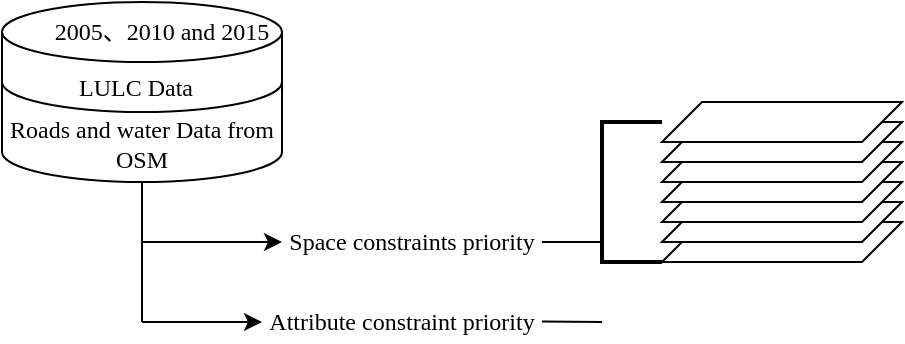 <mxfile version="14.2.7" type="github"><diagram id="8HJ7aUhL0o4wAt0HdWRR" name="Page-1"><mxGraphModel dx="979" dy="553" grid="1" gridSize="10" guides="1" tooltips="1" connect="1" arrows="1" fold="1" page="1" pageScale="1" pageWidth="827" pageHeight="1169" math="0" shadow="0"><root><mxCell id="0"/><mxCell id="1" parent="0"/><mxCell id="i6sxjxo-gBJiL7IOT36x-5" value="LULC Data&amp;nbsp;&amp;nbsp;" style="shape=cylinder3;whiteSpace=wrap;html=1;boundedLbl=1;backgroundOutline=1;size=15;fontFamily=Times New Roman;" vertex="1" parent="1"><mxGeometry x="30" y="20" width="140" height="60" as="geometry"/></mxCell><mxCell id="i6sxjxo-gBJiL7IOT36x-6" value="2005、2010 and 2015" style="text;html=1;strokeColor=none;fillColor=none;align=center;verticalAlign=middle;whiteSpace=wrap;rounded=0;fontFamily=Times New Roman;" vertex="1" parent="1"><mxGeometry x="45" y="30" width="130" height="10" as="geometry"/></mxCell><mxCell id="i6sxjxo-gBJiL7IOT36x-10" value="&lt;span&gt;Roads and water Data from OSM&lt;/span&gt;" style="shape=cylinder3;whiteSpace=wrap;html=1;boundedLbl=1;backgroundOutline=1;size=15;lid=0;fontFamily=Times New Roman;" vertex="1" parent="1"><mxGeometry x="30" y="60" width="140" height="50" as="geometry"/></mxCell><mxCell id="i6sxjxo-gBJiL7IOT36x-12" value="" style="endArrow=none;html=1;fontFamily=Times New Roman;entryX=0.5;entryY=1;entryDx=0;entryDy=0;entryPerimeter=0;" edge="1" parent="1" target="i6sxjxo-gBJiL7IOT36x-10"><mxGeometry width="50" height="50" relative="1" as="geometry"><mxPoint x="100" y="140" as="sourcePoint"/><mxPoint x="60" y="160" as="targetPoint"/></mxGeometry></mxCell><mxCell id="i6sxjxo-gBJiL7IOT36x-13" value="" style="endArrow=none;html=1;fontFamily=Times New Roman;" edge="1" parent="1"><mxGeometry width="50" height="50" relative="1" as="geometry"><mxPoint x="100" y="180" as="sourcePoint"/><mxPoint x="100" y="140" as="targetPoint"/></mxGeometry></mxCell><mxCell id="i6sxjxo-gBJiL7IOT36x-14" value="" style="endArrow=classic;html=1;fontFamily=Times New Roman;" edge="1" parent="1"><mxGeometry width="50" height="50" relative="1" as="geometry"><mxPoint x="100" y="140" as="sourcePoint"/><mxPoint x="170" y="140" as="targetPoint"/></mxGeometry></mxCell><mxCell id="i6sxjxo-gBJiL7IOT36x-15" value="" style="endArrow=classic;html=1;fontFamily=Times New Roman;" edge="1" parent="1"><mxGeometry width="50" height="50" relative="1" as="geometry"><mxPoint x="100" y="180" as="sourcePoint"/><mxPoint x="160" y="180" as="targetPoint"/></mxGeometry></mxCell><mxCell id="i6sxjxo-gBJiL7IOT36x-16" value="&lt;div&gt;Space&amp;nbsp;&lt;span&gt;constraints priority&lt;/span&gt;&lt;/div&gt;" style="text;html=1;strokeColor=none;fillColor=none;align=center;verticalAlign=middle;whiteSpace=wrap;rounded=0;fontFamily=Times New Roman;" vertex="1" parent="1"><mxGeometry x="170" y="130" width="130" height="20" as="geometry"/></mxCell><mxCell id="i6sxjxo-gBJiL7IOT36x-17" value="&lt;div&gt;Attribute&amp;nbsp;&lt;span&gt;constraint priority&lt;/span&gt;&lt;/div&gt;" style="text;html=1;strokeColor=none;fillColor=none;align=center;verticalAlign=middle;whiteSpace=wrap;rounded=0;fontFamily=Times New Roman;" vertex="1" parent="1"><mxGeometry x="160" y="170" width="140" height="20" as="geometry"/></mxCell><mxCell id="i6sxjxo-gBJiL7IOT36x-20" value="" style="endArrow=none;html=1;fontFamily=Times New Roman;exitX=1;exitY=0.5;exitDx=0;exitDy=0;" edge="1" parent="1" source="i6sxjxo-gBJiL7IOT36x-16"><mxGeometry width="50" height="50" relative="1" as="geometry"><mxPoint x="300" y="210" as="sourcePoint"/><mxPoint x="330" y="140" as="targetPoint"/></mxGeometry></mxCell><mxCell id="i6sxjxo-gBJiL7IOT36x-21" value="" style="endArrow=none;html=1;fontFamily=Times New Roman;" edge="1" parent="1"><mxGeometry width="50" height="50" relative="1" as="geometry"><mxPoint x="300" y="179.71" as="sourcePoint"/><mxPoint x="330" y="180" as="targetPoint"/></mxGeometry></mxCell><mxCell id="i6sxjxo-gBJiL7IOT36x-22" value="" style="shape=parallelogram;perimeter=parallelogramPerimeter;whiteSpace=wrap;html=1;fixedSize=1;fontFamily=Times New Roman;" vertex="1" parent="1"><mxGeometry x="360" y="130" width="120" height="20" as="geometry"/></mxCell><mxCell id="i6sxjxo-gBJiL7IOT36x-23" value="" style="shape=parallelogram;perimeter=parallelogramPerimeter;whiteSpace=wrap;html=1;fixedSize=1;fontFamily=Times New Roman;" vertex="1" parent="1"><mxGeometry x="360" y="120" width="120" height="20" as="geometry"/></mxCell><mxCell id="i6sxjxo-gBJiL7IOT36x-24" value="" style="shape=parallelogram;perimeter=parallelogramPerimeter;whiteSpace=wrap;html=1;fixedSize=1;fontFamily=Times New Roman;" vertex="1" parent="1"><mxGeometry x="360" y="110" width="120" height="20" as="geometry"/></mxCell><mxCell id="i6sxjxo-gBJiL7IOT36x-25" value="" style="shape=parallelogram;perimeter=parallelogramPerimeter;whiteSpace=wrap;html=1;fixedSize=1;fontFamily=Times New Roman;" vertex="1" parent="1"><mxGeometry x="360" y="100" width="120" height="20" as="geometry"/></mxCell><mxCell id="i6sxjxo-gBJiL7IOT36x-26" value="" style="shape=parallelogram;perimeter=parallelogramPerimeter;whiteSpace=wrap;html=1;fixedSize=1;fontFamily=Times New Roman;" vertex="1" parent="1"><mxGeometry x="360" y="90" width="120" height="20" as="geometry"/></mxCell><mxCell id="i6sxjxo-gBJiL7IOT36x-27" value="" style="shape=parallelogram;perimeter=parallelogramPerimeter;whiteSpace=wrap;html=1;fixedSize=1;fontFamily=Times New Roman;" vertex="1" parent="1"><mxGeometry x="360" y="80" width="120" height="20" as="geometry"/></mxCell><mxCell id="i6sxjxo-gBJiL7IOT36x-28" value="" style="shape=parallelogram;perimeter=parallelogramPerimeter;whiteSpace=wrap;html=1;fixedSize=1;fontFamily=Times New Roman;" vertex="1" parent="1"><mxGeometry x="360" y="70" width="120" height="20" as="geometry"/></mxCell><mxCell id="i6sxjxo-gBJiL7IOT36x-29" value="" style="strokeWidth=2;html=1;shape=mxgraph.flowchart.annotation_1;align=left;pointerEvents=1;fontFamily=Times New Roman;" vertex="1" parent="1"><mxGeometry x="330" y="80" width="30" height="70" as="geometry"/></mxCell></root></mxGraphModel></diagram></mxfile>